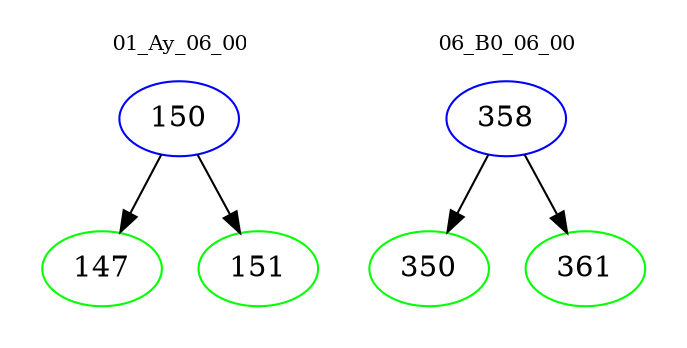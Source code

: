digraph{
subgraph cluster_0 {
color = white
label = "01_Ay_06_00";
fontsize=10;
T0_150 [label="150", color="blue"]
T0_150 -> T0_147 [color="black"]
T0_147 [label="147", color="green"]
T0_150 -> T0_151 [color="black"]
T0_151 [label="151", color="green"]
}
subgraph cluster_1 {
color = white
label = "06_B0_06_00";
fontsize=10;
T1_358 [label="358", color="blue"]
T1_358 -> T1_350 [color="black"]
T1_350 [label="350", color="green"]
T1_358 -> T1_361 [color="black"]
T1_361 [label="361", color="green"]
}
}
